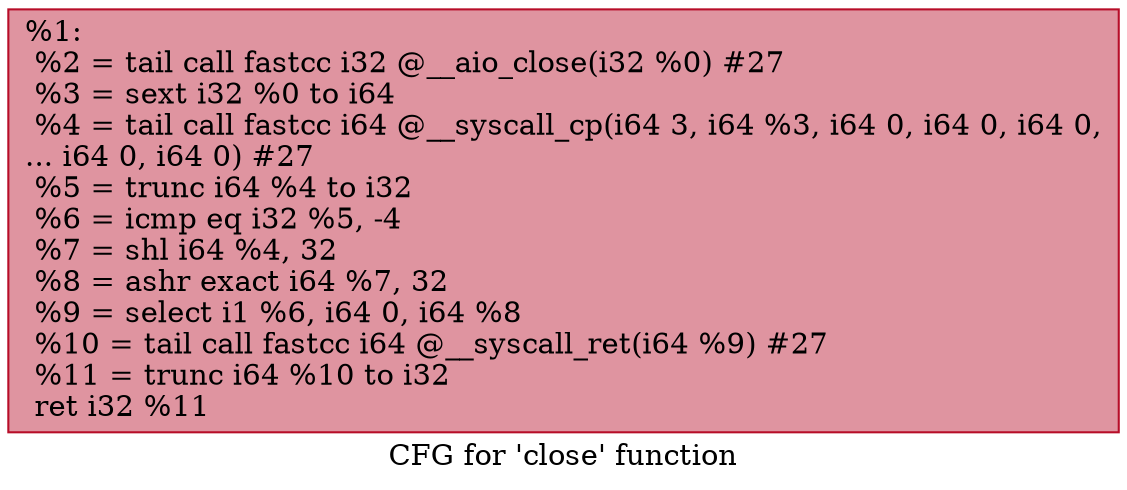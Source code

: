 digraph "CFG for 'close' function" {
	label="CFG for 'close' function";

	Node0x250dc30 [shape=record,color="#b70d28ff", style=filled, fillcolor="#b70d2870",label="{%1:\l  %2 = tail call fastcc i32 @__aio_close(i32 %0) #27\l  %3 = sext i32 %0 to i64\l  %4 = tail call fastcc i64 @__syscall_cp(i64 3, i64 %3, i64 0, i64 0, i64 0,\l... i64 0, i64 0) #27\l  %5 = trunc i64 %4 to i32\l  %6 = icmp eq i32 %5, -4\l  %7 = shl i64 %4, 32\l  %8 = ashr exact i64 %7, 32\l  %9 = select i1 %6, i64 0, i64 %8\l  %10 = tail call fastcc i64 @__syscall_ret(i64 %9) #27\l  %11 = trunc i64 %10 to i32\l  ret i32 %11\l}"];
}
